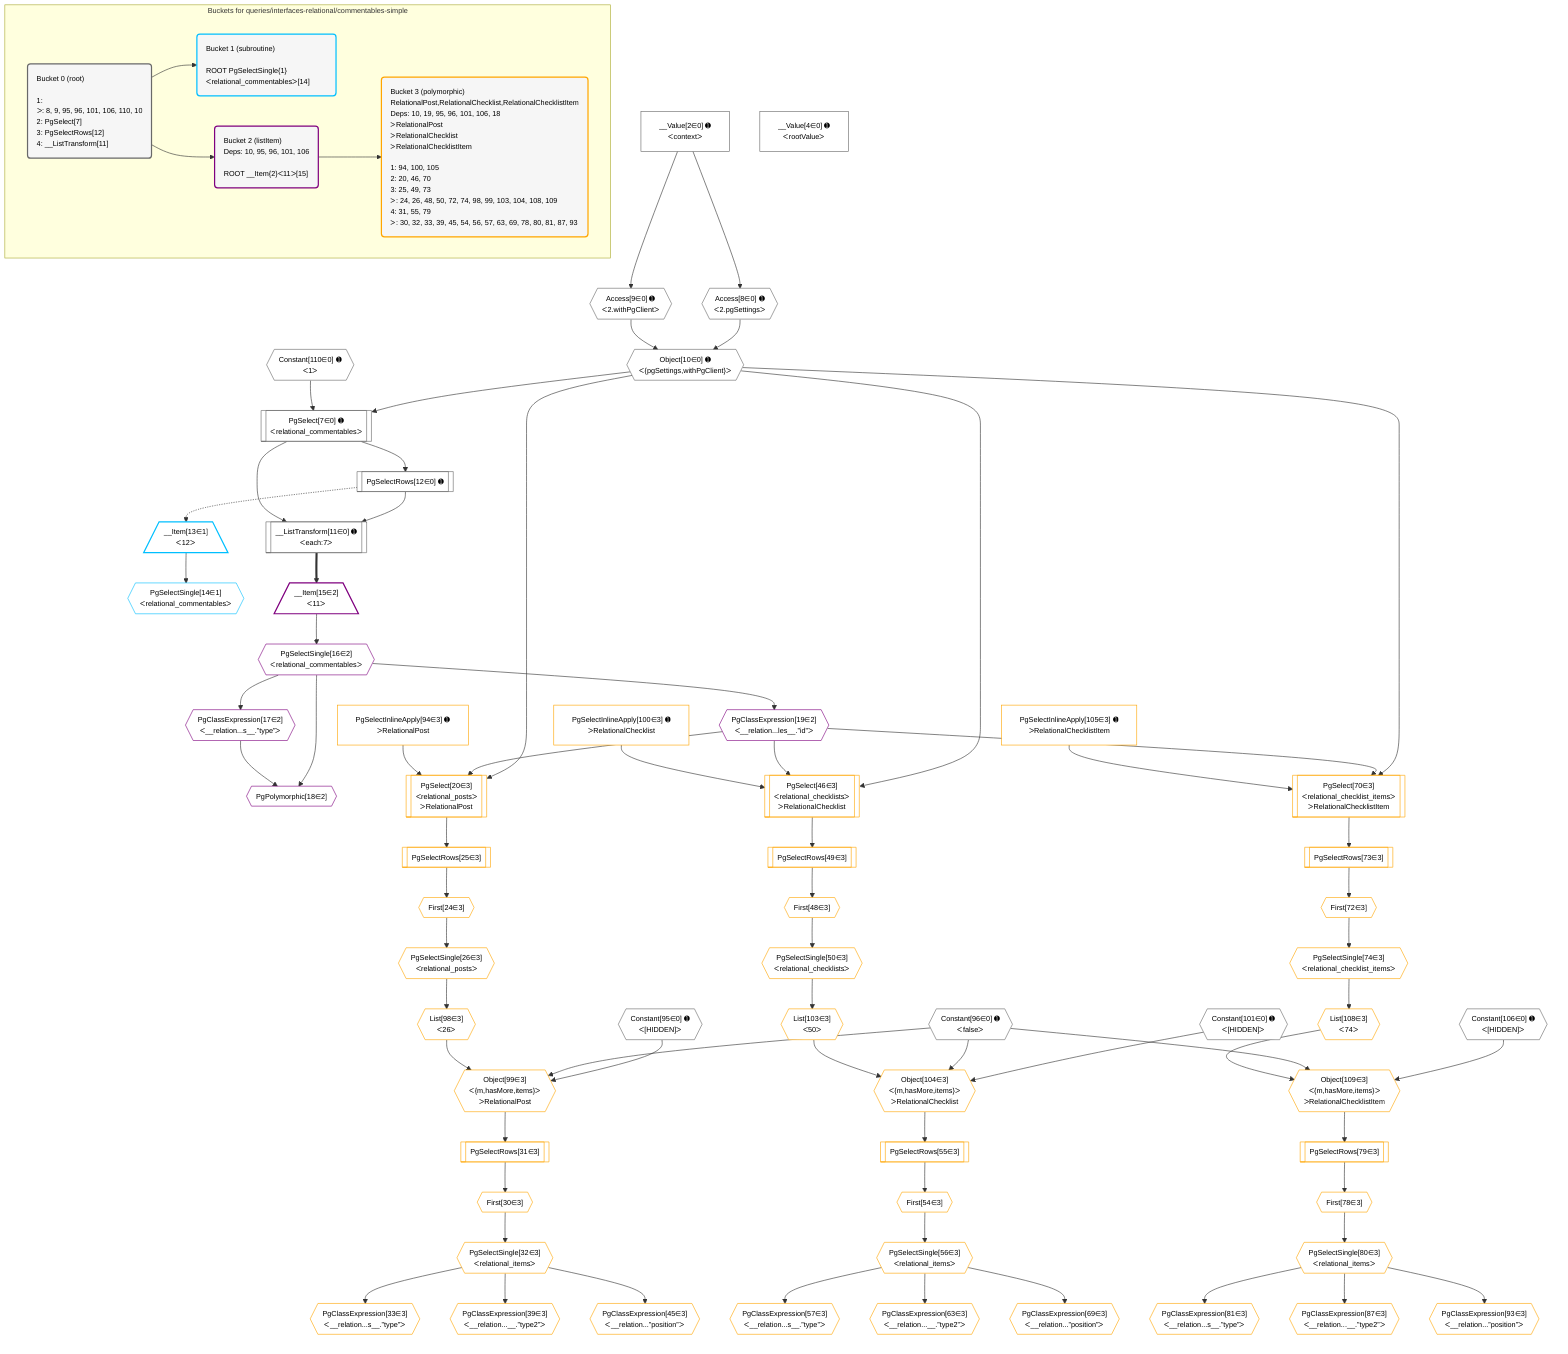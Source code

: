 %%{init: {'themeVariables': { 'fontSize': '12px'}}}%%
graph TD
    classDef path fill:#eee,stroke:#000,color:#000
    classDef plan fill:#fff,stroke-width:1px,color:#000
    classDef itemplan fill:#fff,stroke-width:2px,color:#000
    classDef unbatchedplan fill:#dff,stroke-width:1px,color:#000
    classDef sideeffectplan fill:#fcc,stroke-width:2px,color:#000
    classDef bucket fill:#f6f6f6,color:#000,stroke-width:2px,text-align:left


    %% plan dependencies
    PgSelect7[["PgSelect[7∈0] ➊<br />ᐸrelational_commentablesᐳ"]]:::plan
    Object10{{"Object[10∈0] ➊<br />ᐸ{pgSettings,withPgClient}ᐳ"}}:::plan
    Constant110{{"Constant[110∈0] ➊<br />ᐸ1ᐳ"}}:::plan
    Object10 & Constant110 --> PgSelect7
    Access8{{"Access[8∈0] ➊<br />ᐸ2.pgSettingsᐳ"}}:::plan
    Access9{{"Access[9∈0] ➊<br />ᐸ2.withPgClientᐳ"}}:::plan
    Access8 & Access9 --> Object10
    __ListTransform11[["__ListTransform[11∈0] ➊<br />ᐸeach:7ᐳ"]]:::plan
    PgSelectRows12[["PgSelectRows[12∈0] ➊"]]:::plan
    PgSelectRows12 & PgSelect7 --> __ListTransform11
    __Value2["__Value[2∈0] ➊<br />ᐸcontextᐳ"]:::plan
    __Value2 --> Access8
    __Value2 --> Access9
    PgSelect7 --> PgSelectRows12
    __Value4["__Value[4∈0] ➊<br />ᐸrootValueᐳ"]:::plan
    Constant95{{"Constant[95∈0] ➊<br />ᐸ[HIDDEN]ᐳ"}}:::plan
    Constant96{{"Constant[96∈0] ➊<br />ᐸfalseᐳ"}}:::plan
    Constant101{{"Constant[101∈0] ➊<br />ᐸ[HIDDEN]ᐳ"}}:::plan
    Constant106{{"Constant[106∈0] ➊<br />ᐸ[HIDDEN]ᐳ"}}:::plan
    __Item13[/"__Item[13∈1]<br />ᐸ12ᐳ"\]:::itemplan
    PgSelectRows12 -.-> __Item13
    PgSelectSingle14{{"PgSelectSingle[14∈1]<br />ᐸrelational_commentablesᐳ"}}:::plan
    __Item13 --> PgSelectSingle14
    PgPolymorphic18{{"PgPolymorphic[18∈2]"}}:::plan
    PgSelectSingle16{{"PgSelectSingle[16∈2]<br />ᐸrelational_commentablesᐳ"}}:::plan
    PgClassExpression17{{"PgClassExpression[17∈2]<br />ᐸ__relation...s__.”type”ᐳ"}}:::plan
    PgSelectSingle16 & PgClassExpression17 --> PgPolymorphic18
    __Item15[/"__Item[15∈2]<br />ᐸ11ᐳ"\]:::itemplan
    __ListTransform11 ==> __Item15
    __Item15 --> PgSelectSingle16
    PgSelectSingle16 --> PgClassExpression17
    PgClassExpression19{{"PgClassExpression[19∈2]<br />ᐸ__relation...les__.”id”ᐳ"}}:::plan
    PgSelectSingle16 --> PgClassExpression19
    PgSelect20[["PgSelect[20∈3]<br />ᐸrelational_postsᐳ<br />ᐳRelationalPost"]]:::plan
    PgSelectInlineApply94["PgSelectInlineApply[94∈3] ➊<br />ᐳRelationalPost"]:::plan
    Object10 & PgClassExpression19 & PgSelectInlineApply94 --> PgSelect20
    PgSelect46[["PgSelect[46∈3]<br />ᐸrelational_checklistsᐳ<br />ᐳRelationalChecklist"]]:::plan
    PgSelectInlineApply100["PgSelectInlineApply[100∈3] ➊<br />ᐳRelationalChecklist"]:::plan
    Object10 & PgClassExpression19 & PgSelectInlineApply100 --> PgSelect46
    PgSelect70[["PgSelect[70∈3]<br />ᐸrelational_checklist_itemsᐳ<br />ᐳRelationalChecklistItem"]]:::plan
    PgSelectInlineApply105["PgSelectInlineApply[105∈3] ➊<br />ᐳRelationalChecklistItem"]:::plan
    Object10 & PgClassExpression19 & PgSelectInlineApply105 --> PgSelect70
    Object99{{"Object[99∈3]<br />ᐸ{m,hasMore,items}ᐳ<br />ᐳRelationalPost"}}:::plan
    List98{{"List[98∈3]<br />ᐸ26ᐳ"}}:::plan
    Constant95 & Constant96 & List98 --> Object99
    Object104{{"Object[104∈3]<br />ᐸ{m,hasMore,items}ᐳ<br />ᐳRelationalChecklist"}}:::plan
    List103{{"List[103∈3]<br />ᐸ50ᐳ"}}:::plan
    Constant101 & Constant96 & List103 --> Object104
    Object109{{"Object[109∈3]<br />ᐸ{m,hasMore,items}ᐳ<br />ᐳRelationalChecklistItem"}}:::plan
    List108{{"List[108∈3]<br />ᐸ74ᐳ"}}:::plan
    Constant106 & Constant96 & List108 --> Object109
    First24{{"First[24∈3]"}}:::plan
    PgSelectRows25[["PgSelectRows[25∈3]"]]:::plan
    PgSelectRows25 --> First24
    PgSelect20 --> PgSelectRows25
    PgSelectSingle26{{"PgSelectSingle[26∈3]<br />ᐸrelational_postsᐳ"}}:::plan
    First24 --> PgSelectSingle26
    First30{{"First[30∈3]"}}:::plan
    PgSelectRows31[["PgSelectRows[31∈3]"]]:::plan
    PgSelectRows31 --> First30
    Object99 --> PgSelectRows31
    PgSelectSingle32{{"PgSelectSingle[32∈3]<br />ᐸrelational_itemsᐳ"}}:::plan
    First30 --> PgSelectSingle32
    PgClassExpression33{{"PgClassExpression[33∈3]<br />ᐸ__relation...s__.”type”ᐳ"}}:::plan
    PgSelectSingle32 --> PgClassExpression33
    PgClassExpression39{{"PgClassExpression[39∈3]<br />ᐸ__relation...__.”type2”ᐳ"}}:::plan
    PgSelectSingle32 --> PgClassExpression39
    PgClassExpression45{{"PgClassExpression[45∈3]<br />ᐸ__relation...”position”ᐳ"}}:::plan
    PgSelectSingle32 --> PgClassExpression45
    First48{{"First[48∈3]"}}:::plan
    PgSelectRows49[["PgSelectRows[49∈3]"]]:::plan
    PgSelectRows49 --> First48
    PgSelect46 --> PgSelectRows49
    PgSelectSingle50{{"PgSelectSingle[50∈3]<br />ᐸrelational_checklistsᐳ"}}:::plan
    First48 --> PgSelectSingle50
    First54{{"First[54∈3]"}}:::plan
    PgSelectRows55[["PgSelectRows[55∈3]"]]:::plan
    PgSelectRows55 --> First54
    Object104 --> PgSelectRows55
    PgSelectSingle56{{"PgSelectSingle[56∈3]<br />ᐸrelational_itemsᐳ"}}:::plan
    First54 --> PgSelectSingle56
    PgClassExpression57{{"PgClassExpression[57∈3]<br />ᐸ__relation...s__.”type”ᐳ"}}:::plan
    PgSelectSingle56 --> PgClassExpression57
    PgClassExpression63{{"PgClassExpression[63∈3]<br />ᐸ__relation...__.”type2”ᐳ"}}:::plan
    PgSelectSingle56 --> PgClassExpression63
    PgClassExpression69{{"PgClassExpression[69∈3]<br />ᐸ__relation...”position”ᐳ"}}:::plan
    PgSelectSingle56 --> PgClassExpression69
    First72{{"First[72∈3]"}}:::plan
    PgSelectRows73[["PgSelectRows[73∈3]"]]:::plan
    PgSelectRows73 --> First72
    PgSelect70 --> PgSelectRows73
    PgSelectSingle74{{"PgSelectSingle[74∈3]<br />ᐸrelational_checklist_itemsᐳ"}}:::plan
    First72 --> PgSelectSingle74
    First78{{"First[78∈3]"}}:::plan
    PgSelectRows79[["PgSelectRows[79∈3]"]]:::plan
    PgSelectRows79 --> First78
    Object109 --> PgSelectRows79
    PgSelectSingle80{{"PgSelectSingle[80∈3]<br />ᐸrelational_itemsᐳ"}}:::plan
    First78 --> PgSelectSingle80
    PgClassExpression81{{"PgClassExpression[81∈3]<br />ᐸ__relation...s__.”type”ᐳ"}}:::plan
    PgSelectSingle80 --> PgClassExpression81
    PgClassExpression87{{"PgClassExpression[87∈3]<br />ᐸ__relation...__.”type2”ᐳ"}}:::plan
    PgSelectSingle80 --> PgClassExpression87
    PgClassExpression93{{"PgClassExpression[93∈3]<br />ᐸ__relation...”position”ᐳ"}}:::plan
    PgSelectSingle80 --> PgClassExpression93
    PgSelectSingle26 --> List98
    PgSelectSingle50 --> List103
    PgSelectSingle74 --> List108

    %% define steps

    subgraph "Buckets for queries/interfaces-relational/commentables-simple"
    Bucket0("Bucket 0 (root)<br /><br />1: <br />ᐳ: 8, 9, 95, 96, 101, 106, 110, 10<br />2: PgSelect[7]<br />3: PgSelectRows[12]<br />4: __ListTransform[11]"):::bucket
    classDef bucket0 stroke:#696969
    class Bucket0,__Value2,__Value4,PgSelect7,Access8,Access9,Object10,__ListTransform11,PgSelectRows12,Constant95,Constant96,Constant101,Constant106,Constant110 bucket0
    Bucket1("Bucket 1 (subroutine)<br /><br />ROOT PgSelectSingle{1}ᐸrelational_commentablesᐳ[14]"):::bucket
    classDef bucket1 stroke:#00bfff
    class Bucket1,__Item13,PgSelectSingle14 bucket1
    Bucket2("Bucket 2 (listItem)<br />Deps: 10, 95, 96, 101, 106<br /><br />ROOT __Item{2}ᐸ11ᐳ[15]"):::bucket
    classDef bucket2 stroke:#7f007f
    class Bucket2,__Item15,PgSelectSingle16,PgClassExpression17,PgPolymorphic18,PgClassExpression19 bucket2
    Bucket3("Bucket 3 (polymorphic)<br />RelationalPost,RelationalChecklist,RelationalChecklistItem<br />Deps: 10, 19, 95, 96, 101, 106, 18<br />ᐳRelationalPost<br />ᐳRelationalChecklist<br />ᐳRelationalChecklistItem<br /><br />1: 94, 100, 105<br />2: 20, 46, 70<br />3: 25, 49, 73<br />ᐳ: 24, 26, 48, 50, 72, 74, 98, 99, 103, 104, 108, 109<br />4: 31, 55, 79<br />ᐳ: 30, 32, 33, 39, 45, 54, 56, 57, 63, 69, 78, 80, 81, 87, 93"):::bucket
    classDef bucket3 stroke:#ffa500
    class Bucket3,PgSelect20,First24,PgSelectRows25,PgSelectSingle26,First30,PgSelectRows31,PgSelectSingle32,PgClassExpression33,PgClassExpression39,PgClassExpression45,PgSelect46,First48,PgSelectRows49,PgSelectSingle50,First54,PgSelectRows55,PgSelectSingle56,PgClassExpression57,PgClassExpression63,PgClassExpression69,PgSelect70,First72,PgSelectRows73,PgSelectSingle74,First78,PgSelectRows79,PgSelectSingle80,PgClassExpression81,PgClassExpression87,PgClassExpression93,PgSelectInlineApply94,List98,Object99,PgSelectInlineApply100,List103,Object104,PgSelectInlineApply105,List108,Object109 bucket3
    Bucket0 --> Bucket1 & Bucket2
    Bucket2 --> Bucket3
    end